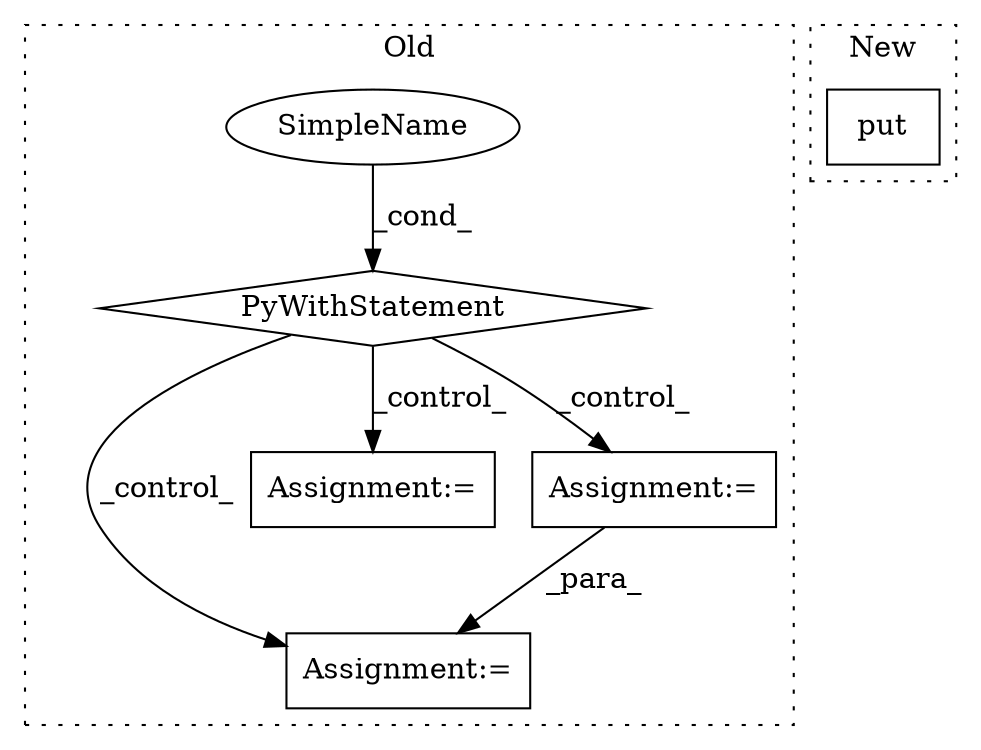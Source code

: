 digraph G {
subgraph cluster0 {
1 [label="PyWithStatement" a="104" s="7480,7507" l="10,2" shape="diamond"];
3 [label="Assignment:=" a="7" s="7977" l="1" shape="box"];
4 [label="SimpleName" a="42" s="" l="" shape="ellipse"];
5 [label="Assignment:=" a="7" s="7793" l="2" shape="box"];
6 [label="Assignment:=" a="7" s="7901" l="1" shape="box"];
label = "Old";
style="dotted";
}
subgraph cluster1 {
2 [label="put" a="32" s="8846,8855" l="4,1" shape="box"];
label = "New";
style="dotted";
}
1 -> 6 [label="_control_"];
1 -> 3 [label="_control_"];
1 -> 5 [label="_control_"];
4 -> 1 [label="_cond_"];
6 -> 3 [label="_para_"];
}